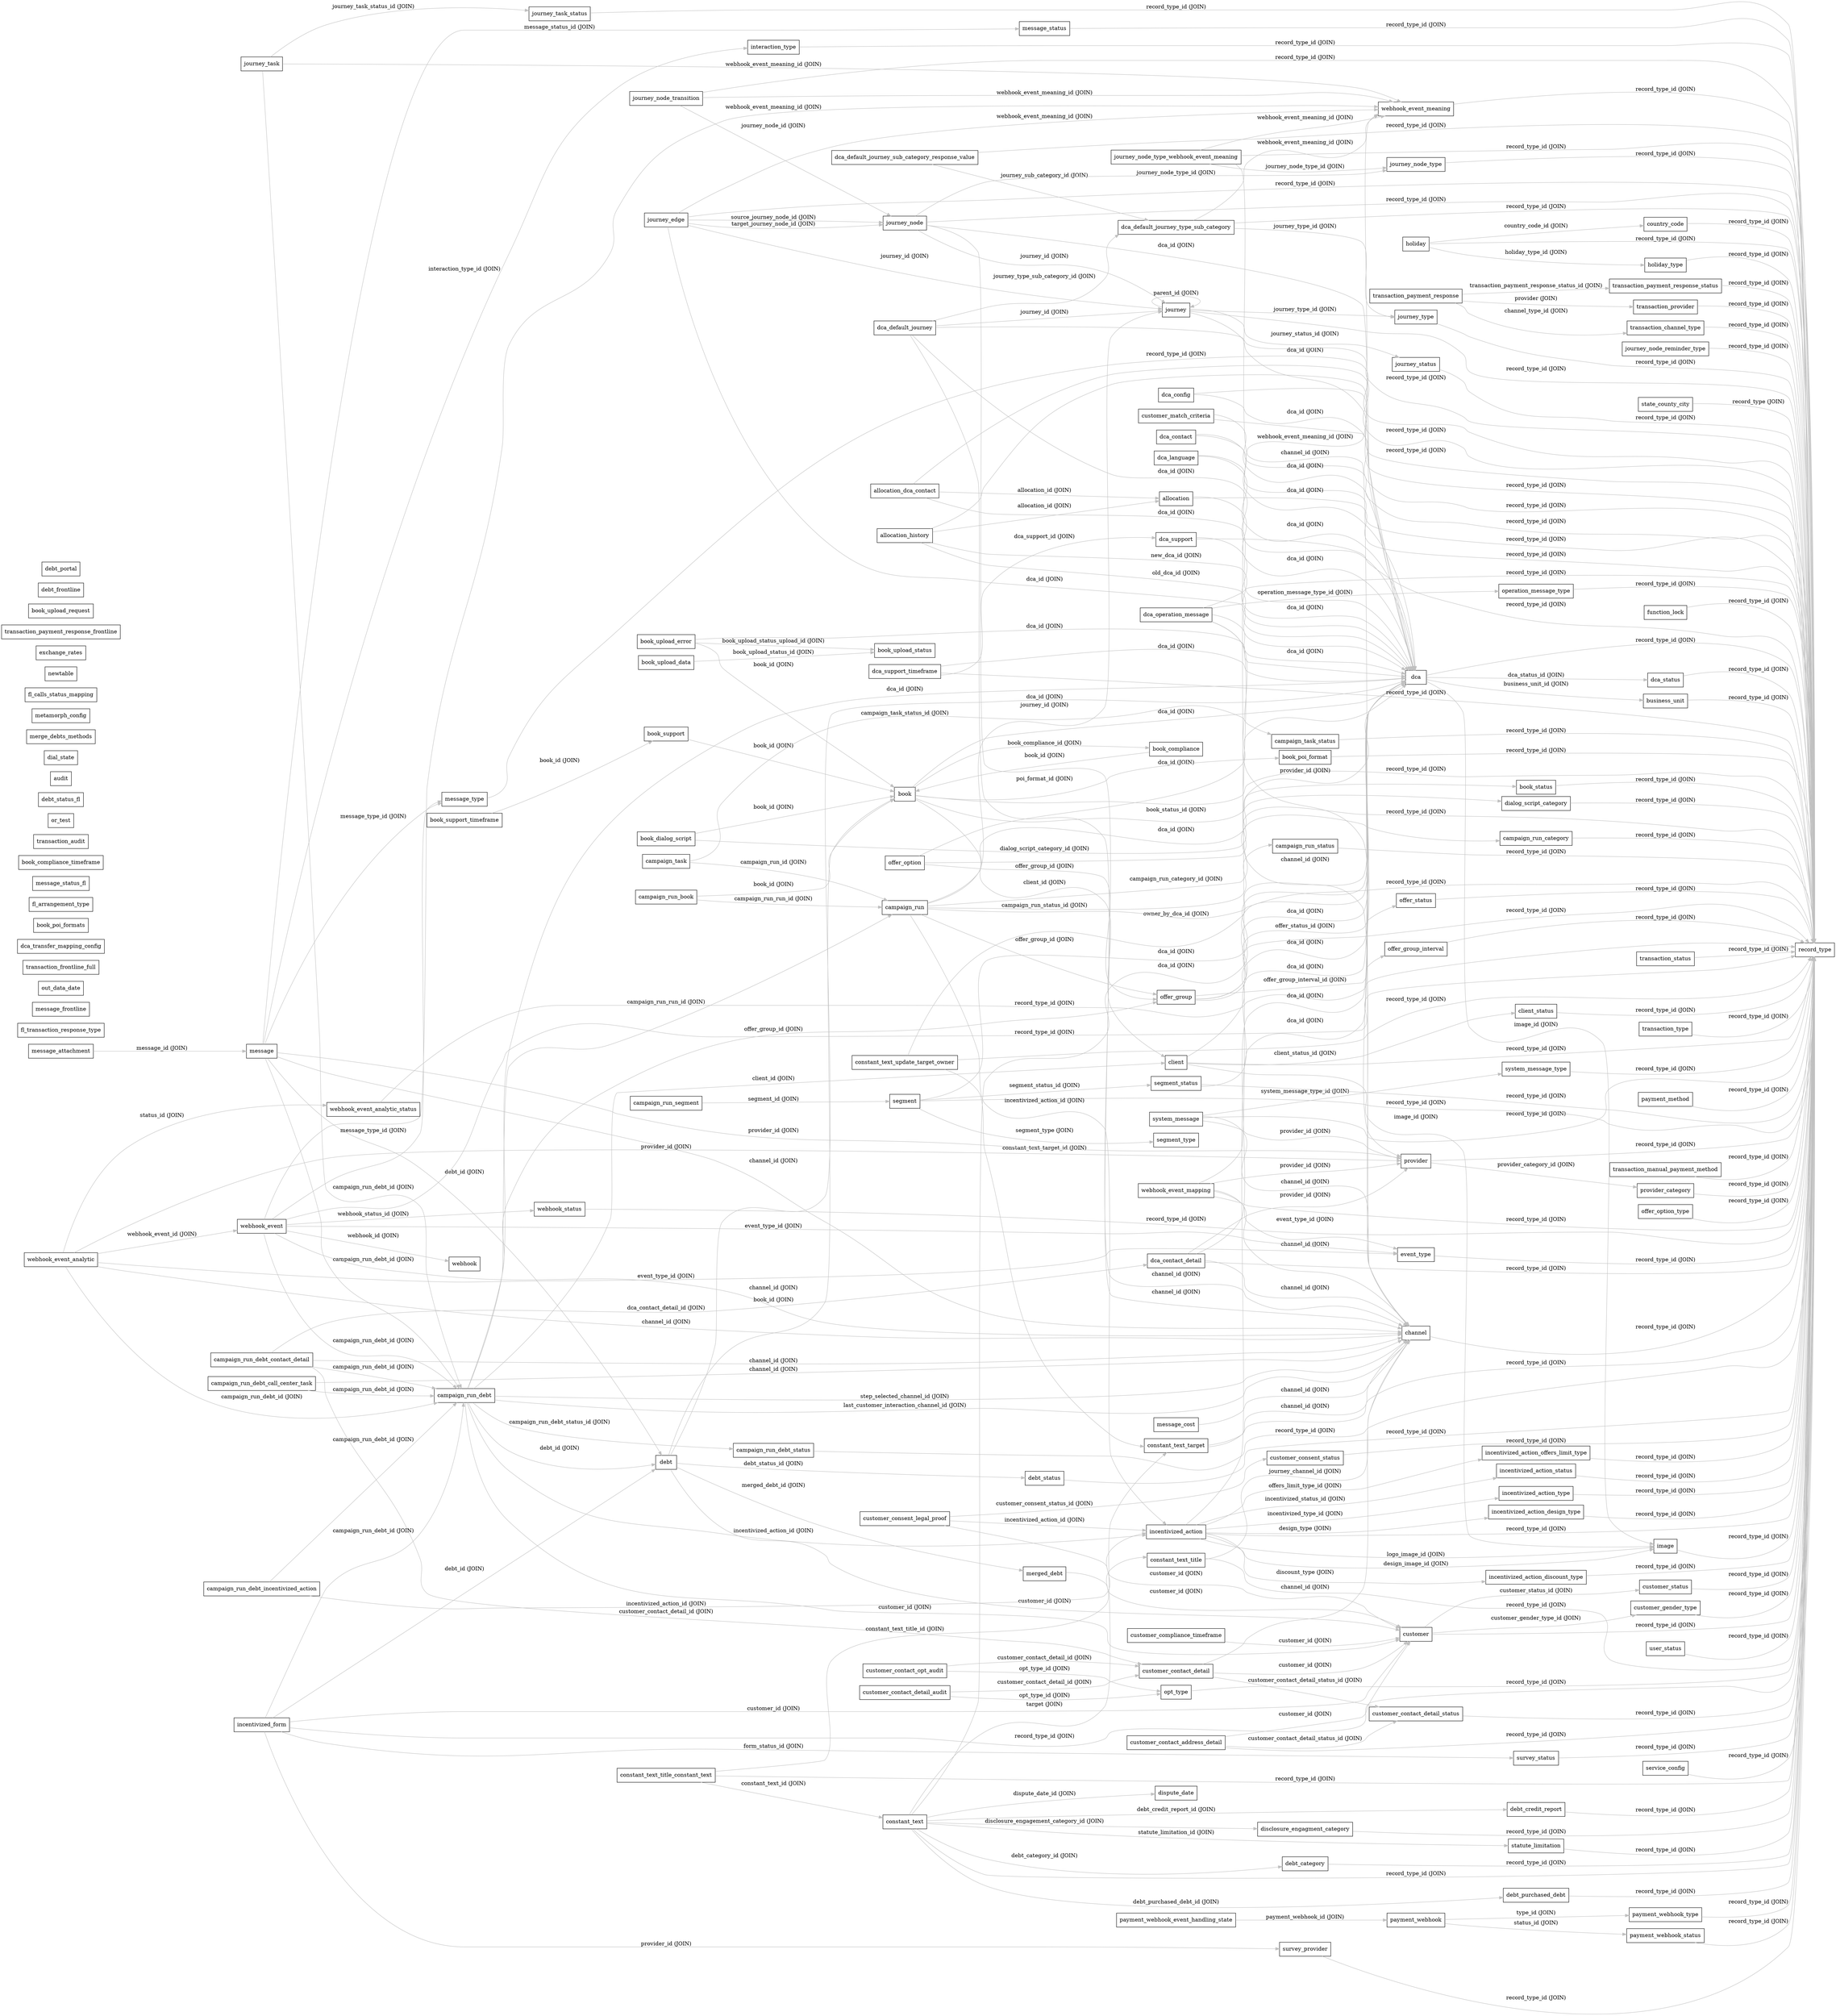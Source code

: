 digraph ERD {
    rankdir=LR;
    node [shape=box];

    dca [label="dca"];
    fl_transaction_response_type [label="fl_transaction_response_type"];
    journey_node_type [label="journey_node_type"];
    book_support [label="book_support"];
    survey_provider [label="survey_provider"];
    journey [label="journey"];
    statute_limitation [label="statute_limitation"];
    message_frontline [label="message_frontline"];
    book_upload_error [label="book_upload_error"];
    out_data_date [label="out_data_date"];
    transaction_frontline_full [label="transaction_frontline_full"];
    customer_compliance_timeframe [label="customer_compliance_timeframe"];
    customer_contact_detail [label="customer_contact_detail"];
    dca_transfer_mapping_config [label="dca_transfer_mapping_config"];
    transaction_payment_response_status [label="transaction_payment_response_status"];
    book_poi_formats [label="book_poi_formats"];
    system_message [label="system_message"];
    customer_consent_status [label="customer_consent_status"];
    offer_group_interval [label="offer_group_interval"];
    dialog_script_category [label="dialog_script_category"];
    journey_task [label="journey_task"];
    debt_status [label="debt_status"];
    book_poi_format [label="book_poi_format"];
    country_code [label="country_code"];
    provider [label="provider"];
    campaign_run_debt_contact_detail [label="campaign_run_debt_contact_detail"];
    interaction_type [label="interaction_type"];
    journey_type [label="journey_type"];
    constant_text_update_target_owner [label="constant_text_update_target_owner"];
    customer_contact_opt_audit [label="customer_contact_opt_audit"];
    journey_node_reminder_type [label="journey_node_reminder_type"];
    customer_consent_legal_proof [label="customer_consent_legal_proof"];
    fl_arrangement_type [label="fl_arrangement_type"];
    journey_node_type_webhook_event_meaning [label="journey_node_type_webhook_event_meaning"];
    message [label="message"];
    webhook_event_meaning [label="webhook_event_meaning"];
    state_county_city [label="state_county_city"];
    incentivized_action [label="incentivized_action"];
    book_upload_status [label="book_upload_status"];
    constant_text_title [label="constant_text_title"];
    message_status_fl [label="message_status_fl"];
    campaign_run_status [label="campaign_run_status"];
    channel [label="channel"];
    holiday_type [label="holiday_type"];
    webhook_event_analytic_status [label="webhook_event_analytic_status"];
    book_compliance_timeframe [label="book_compliance_timeframe"];
    transaction_audit [label="transaction_audit"];
    customer_contact_address_detail [label="customer_contact_address_detail"];
    record_type [label="record_type"];
    incentivized_action_type [label="incentivized_action_type"];
    or_test [label="or_test"];
    debt_status_fl [label="debt_status_fl"];
    webhook_event_mapping [label="webhook_event_mapping"];
    allocation_dca_contact [label="allocation_dca_contact"];
    customer_contact_detail_status [label="customer_contact_detail_status"];
    client [label="client"];
    function_lock [label="function_lock"];
    dispute_date [label="dispute_date"];
    segment_status [label="segment_status"];
    customer_gender_type [label="customer_gender_type"];
    disclosure_engagment_category [label="disclosure_engagment_category"];
    customer_contact_detail_audit [label="customer_contact_detail_audit"];
    transaction_provider [label="transaction_provider"];
    offer_group [label="offer_group"];
    dca_default_journey [label="dca_default_journey"];
    campaign_run_debt_status [label="campaign_run_debt_status"];
    webhook_status [label="webhook_status"];
    campaign_run_book [label="campaign_run_book"];
    constant_text [label="constant_text"];
    campaign_run_category [label="campaign_run_category"];
    campaign_run_segment [label="campaign_run_segment"];
    audit [label="audit"];
    payment_webhook [label="payment_webhook"];
    opt_type [label="opt_type"];
    dial_state [label="dial_state"];
    incentivized_action_offers_limit_type [label="incentivized_action_offers_limit_type"];
    payment_webhook_status [label="payment_webhook_status"];
    segment [label="segment"];
    merge_debts_methods [label="merge_debts_methods"];
    book_upload_data [label="book_upload_data"];
    campaign_task [label="campaign_task"];
    webhook_event [label="webhook_event"];
    offer_option [label="offer_option"];
    debt_credit_report [label="debt_credit_report"];
    message_type [label="message_type"];
    book_compliance [label="book_compliance"];
    webhook [label="webhook"];
    transaction_status [label="transaction_status"];
    incentivized_action_discount_type [label="incentivized_action_discount_type"];
    campaign_task_status [label="campaign_task_status"];
    incentivized_action_status [label="incentivized_action_status"];
    book_dialog_script [label="book_dialog_script"];
    transaction_type [label="transaction_type"];
    incentivized_action_design_type [label="incentivized_action_design_type"];
    operation_message_type [label="operation_message_type"];
    dca_default_journey_sub_category_response_value [label="dca_default_journey_sub_category_response_value"];
    payment_method [label="payment_method"];
    metamorph_config [label="metamorph_config"];
    dca_default_journey_type_sub_category [label="dca_default_journey_type_sub_category"];
    dca_language [label="dca_language"];
    journey_status [label="journey_status"];
    transaction_manual_payment_method [label="transaction_manual_payment_method"];
    message_status [label="message_status"];
    offer_option_type [label="offer_option_type"];
    event_type [label="event_type"];
    constant_text_title_constant_text [label="constant_text_title_constant_text"];
    debt [label="debt"];
    message_cost [label="message_cost"];
    customer [label="customer"];
    offer_status [label="offer_status"];
    segment_type [label="segment_type"];
    dca_status [label="dca_status"];
    debt_category [label="debt_category"];
    client_status [label="client_status"];
    business_unit [label="business_unit"];
    payment_webhook_type [label="payment_webhook_type"];
    campaign_run_debt_incentivized_action [label="campaign_run_debt_incentivized_action"];
    holiday [label="holiday"];
    customer_status [label="customer_status"];
    campaign_run_debt [label="campaign_run_debt"];
    dca_contact_detail [label="dca_contact_detail"];
    message_attachment [label="message_attachment"];
    incentivized_form [label="incentivized_form"];
    book_support_timeframe [label="book_support_timeframe"];
    journey_node_transition [label="journey_node_transition"];
    dca_contact [label="dca_contact"];
    dca_config [label="dca_config"];
    payment_webhook_event_handling_state [label="payment_webhook_event_handling_state"];
    fl_calls_status_mapping [label="fl_calls_status_mapping"];
    dca_support [label="dca_support"];
    journey_edge [label="journey_edge"];
    system_message_type [label="system_message_type"];
    user_status [label="user_status"];
    book [label="book"];
    newtable [label="newtable"];
    dca_operation_message [label="dca_operation_message"];
    merged_debt [label="merged_debt"];
    allocation [label="allocation"];
    transaction_channel_type [label="transaction_channel_type"];
    image [label="image"];
    exchange_rates [label="exchange_rates"];
    debt_purchased_debt [label="debt_purchased_debt"];
    service_config [label="service_config"];
    transaction_payment_response_frontline [label="transaction_payment_response_frontline"];
    webhook_event_analytic [label="webhook_event_analytic"];
    provider_category [label="provider_category"];
    campaign_run_debt_call_center_task [label="campaign_run_debt_call_center_task"];
    journey_node [label="journey_node"];
    book_upload_request [label="book_upload_request"];
    transaction_payment_response [label="transaction_payment_response"];
    debt_frontline [label="debt_frontline"];
    survey_status [label="survey_status"];
    journey_task_status [label="journey_task_status"];
    campaign_run [label="campaign_run"];
    book_status [label="book_status"];
    debt_portal [label="debt_portal"];
    dca_support_timeframe [label="dca_support_timeframe"];
    constant_text_target [label="constant_text_target"];
    allocation_history [label="allocation_history"];
    customer_match_criteria [label="customer_match_criteria"];

    dca_config -> dca [label="dca_id (JOIN)" color="grey"];
    webhook_event_analytic -> event_type [label="event_type_id (JOIN)" color="grey"];
    payment_webhook_event_handling_state -> payment_webhook [label="payment_webhook_id (JOIN)" color="grey"];
    campaign_run -> incentivized_action [label="incentivized_action_id (JOIN)" color="grey"];
    customer_consent_legal_proof -> customer_consent_status [label="customer_consent_status_id (JOIN)" color="grey"];
    incentivized_form -> debt [label="debt_id (JOIN)" color="grey"];
    client_status -> record_type [label="record_type_id (JOIN)" color="grey"];
    dca_default_journey_sub_category_response_value -> dca_default_journey_type_sub_category [label="journey_sub_category_id (JOIN)" color="grey"];
    campaign_run_debt -> debt [label="debt_id (JOIN)" color="grey"];
    dca_default_journey -> dca_default_journey_type_sub_category [label="journey_type_sub_category_id (JOIN)" color="grey"];
    message -> debt [label="debt_id (JOIN)" color="grey"];
    allocation_dca_contact -> allocation [label="allocation_id (JOIN)" color="grey"];
    allocation_history -> dca [label="old_dca_id (JOIN)" color="grey"];
    disclosure_engagment_category -> record_type [label="record_type_id (JOIN)" color="grey"];
    webhook_event_analytic_status -> record_type [label="record_type_id (JOIN)" color="grey"];
    dca_contact_detail -> record_type [label="record_type_id (JOIN)" color="grey"];
    constant_text -> debt_category [label="debt_category_id (JOIN)" color="grey"];
    constant_text -> dispute_date [label="dispute_date_id (JOIN)" color="grey"];
    incentivized_action_type -> record_type [label="record_type_id (JOIN)" color="grey"];
    book -> book_poi_format [label="poi_format_id (JOIN)" color="grey"];
    payment_method -> record_type [label="record_type_id (JOIN)" color="grey"];
    constant_text_target -> channel [label="channel_id (JOIN)" color="grey"];
    state_county_city -> record_type [label="record_type (JOIN)" color="grey"];
    segment -> dca [label="dca_id (JOIN)" color="grey"];
    book_status -> record_type [label="record_type_id (JOIN)" color="grey"];
    journey_node -> channel [label="channel_id (JOIN)" color="grey"];
    system_message_type -> record_type [label="record_type_id (JOIN)" color="grey"];
    webhook_event -> campaign_run_debt [label="campaign_run_debt_id (JOIN)" color="grey"];
    customer_consent_legal_proof -> customer [label="customer_id (JOIN)" color="grey"];
    merged_debt -> customer [label="customer_id (JOIN)" color="grey"];
    book -> client [label="client_id (JOIN)" color="grey"];
    incentivized_action_status -> record_type [label="record_type_id (JOIN)" color="grey"];
    customer_contact_address_detail -> record_type [label="record_type_id (JOIN)" color="grey"];
    journey_node_type_webhook_event_meaning -> journey_node_type [label="journey_node_type_id (JOIN)" color="grey"];
    segment_status -> record_type [label="record_type_id (JOIN)" color="grey"];
    book_dialog_script -> dialog_script_category [label="dialog_script_category_id (JOIN)" color="grey"];
    campaign_run_book -> book [label="book_id (JOIN)" color="grey"];
    campaign_run_debt -> offer_group [label="offer_group_id (JOIN)" color="grey"];
    dca_default_journey -> dca [label="dca_id (JOIN)" color="grey"];
    campaign_run_debt_call_center_task -> campaign_run_debt [label="campaign_run_debt_id (JOIN)" color="grey"];
    payment_webhook_status -> record_type [label="record_type_id (JOIN)" color="grey"];
    client -> image [label="image_id (JOIN)" color="grey"];
    allocation_history -> record_type [label="record_type_id (JOIN)" color="grey"];
    constant_text_title_constant_text -> constant_text_title [label="constant_text_title_id (JOIN)" color="grey"];
    function_lock -> record_type [label="record_type_id (JOIN)" color="grey"];
    incentivized_action -> incentivized_action_discount_type [label="discount_type (JOIN)" color="grey"];
    offer_group -> offer_group_interval [label="offer_group_interval_id (JOIN)" color="grey"];
    segment -> record_type [label="record_type_id (JOIN)" color="grey"];
    dca_support -> record_type [label="record_type_id (JOIN)" color="grey"];
    campaign_run_debt -> dca [label="dca_id (JOIN)" color="grey"];
    message -> message_status [label="message_status_id (JOIN)" color="grey"];
    transaction_payment_response -> transaction_channel_type [label="channel_type_id (JOIN)" color="grey"];
    book -> dca [label="dca_id (JOIN)" color="grey"];
    campaign_run_debt_contact_detail -> campaign_run_debt [label="campaign_run_debt_id (JOIN)" color="grey"];
    message -> campaign_run_debt [label="campaign_run_debt_id (JOIN)" color="grey"];
    book_dialog_script -> book [label="book_id (JOIN)" color="grey"];
    customer -> customer_gender_type [label="customer_gender_type_id (JOIN)" color="grey"];
    dca_default_journey -> record_type [label="record_type_id (JOIN)" color="grey"];
    statute_limitation -> record_type [label="record_type_id (JOIN)" color="grey"];
    transaction_payment_response -> transaction_payment_response_status [label="transaction_payment_response_status_id (JOIN)" color="grey"];
    dca -> image [label="image_id (JOIN)" color="grey"];
    webhook_event_mapping -> record_type [label="record_type_id (JOIN)" color="grey"];
    holiday -> record_type [label="record_type_id (JOIN)" color="grey"];
    campaign_run -> dca [label="dca_id (JOIN)" color="grey"];
    holiday -> country_code [label="country_code_id (JOIN)" color="grey"];
    message -> interaction_type [label="interaction_type_id (JOIN)" color="grey"];
    system_message -> system_message_type [label="system_message_type_id (JOIN)" color="grey"];
    client -> record_type [label="record_type_id (JOIN)" color="grey"];
    country_code -> record_type [label="record_type_id (JOIN)" color="grey"];
    customer_contact_opt_audit -> opt_type [label="opt_type_id (JOIN)" color="grey"];
    journey -> journey [label="parent_id (JOIN)" color="grey"];
    constant_text -> statute_limitation [label="statute_limitation_id (JOIN)" color="grey"];
    journey_node_type_webhook_event_meaning -> channel [label="channel_id (JOIN)" color="grey"];
    webhook_event_meaning -> record_type [label="record_type_id (JOIN)" color="grey"];
    campaign_run_book -> campaign_run [label="campaign_run_run_id (JOIN)" color="grey"];
    journey_edge -> journey_node [label="target_journey_node_id (JOIN)" color="grey"];
    interaction_type -> record_type [label="record_type_id (JOIN)" color="grey"];
    campaign_run_debt -> channel [label="last_customer_interaction_channel_id (JOIN)" color="grey"];
    journey_edge -> webhook_event_meaning [label="webhook_event_meaning_id (JOIN)" color="grey"];
    offer_group -> record_type [label="record_type_id (JOIN)" color="grey"];
    dca_language -> record_type [label="record_type_id (JOIN)" color="grey"];
    campaign_run -> journey [label="journey_id (JOIN)" color="grey"];
    constant_text -> constant_text_target [label="target (JOIN)" color="grey"];
    journey_node_reminder_type -> record_type [label="record_type_id (JOIN)" color="grey"];
    incentivized_form -> record_type [label="record_type_id (JOIN)" color="grey"];
    journey -> journey_status [label="journey_status_id (JOIN)" color="grey"];
    journey_node_type_webhook_event_meaning -> record_type [label="record_type_id (JOIN)" color="grey"];
    incentivized_action -> incentivized_action_type [label="incentivized_type_id (JOIN)" color="grey"];
    debt -> dca [label="dca_id (JOIN)" color="grey"];
    offer_status -> record_type [label="record_type_id (JOIN)" color="grey"];
    incentivized_action -> dca [label="dca_id (JOIN)" color="grey"];
    constant_text_update_target_owner -> record_type [label="record_type_id (JOIN)" color="grey"];
    journey_type -> record_type [label="record_type_id (JOIN)" color="grey"];
    payment_webhook -> payment_webhook_status [label="status_id (JOIN)" color="grey"];
    dca_contact -> record_type [label="record_type_id (JOIN)" color="grey"];
    webhook_event_mapping -> provider [label="provider_id (JOIN)" color="grey"];
    campaign_task -> campaign_task_status [label="campaign_task_status_id (JOIN)" color="grey"];
    dca_support_timeframe -> record_type [label="record_type_id (JOIN)" color="grey"];
    offer_option -> record_type [label="record_type_id (JOIN)" color="grey"];
    webhook_event_mapping -> channel [label="channel_id (JOIN)" color="grey"];
    customer_contact_detail_audit -> customer_contact_detail [label="customer_contact_detail_id (JOIN)" color="grey"];
    webhook_status -> record_type [label="record_type_id (JOIN)" color="grey"];
    dca -> dca_status [label="dca_status_id (JOIN)" color="grey"];
    journey_node -> journey_node_type [label="journey_node_type_id (JOIN)" color="grey"];
    offer_option -> offer_group [label="offer_group_id (JOIN)" color="grey"];
    book_upload_error -> book_upload_status [label="book_upload_status_upload_id (JOIN)" color="grey"];
    dca_operation_message -> operation_message_type [label="operation_message_type_id (JOIN)" color="grey"];
    dca_operation_message -> dca [label="dca_id (JOIN)" color="grey"];
    incentivized_action -> record_type [label="record_type_id (JOIN)" color="grey"];
    constant_text_title -> channel [label="journey_channel_id (JOIN)" color="grey"];
    book_compliance -> book [label="book_id (JOIN)" color="grey"];
    message_attachment -> message [label="message_id (JOIN)" color="grey"];
    offer_group -> offer_status [label="offer_status_id (JOIN)" color="grey"];
    customer_match_criteria -> dca [label="dca_id (JOIN)" color="grey"];
    debt_purchased_debt -> record_type [label="record_type_id (JOIN)" color="grey"];
    service_config -> record_type [label="record_type_id (JOIN)" color="grey"];
    allocation_dca_contact -> dca [label="dca_id (JOIN)" color="grey"];
    book_poi_format -> record_type [label="record_type_id (JOIN)" color="grey"];
    incentivized_action_design_type -> record_type [label="record_type_id (JOIN)" color="grey"];
    webhook_event_mapping -> webhook_event_meaning [label="webhook_event_meaning_id (JOIN)" color="grey"];
    segment_status -> dca [label="dca_id (JOIN)" color="grey"];
    system_message -> record_type [label="record_type_id (JOIN)" color="grey"];
    transaction_status -> record_type [label="record_type_id (JOIN)" color="grey"];
    book_upload_error -> dca [label="dca_id (JOIN)" color="grey"];
    customer_consent_status -> record_type [label="record_type_id (JOIN)" color="grey"];
    customer_gender_type -> record_type [label="record_type_id (JOIN)" color="grey"];
    customer_contact_detail -> customer [label="customer_id (JOIN)" color="grey"];
    provider -> record_type [label="record_type_id (JOIN)" color="grey"];
    segment -> segment_type [label="segment_type (JOIN)" color="grey"];
    campaign_run_segment -> segment [label="segment_id (JOIN)" color="grey"];
    survey_provider -> record_type [label="record_type_id (JOIN)" color="grey"];
    system_message -> provider [label="provider_id (JOIN)" color="grey"];
    system_message -> channel [label="channel_id (JOIN)" color="grey"];
    offer_group_interval -> record_type [label="record_type_id (JOIN)" color="grey"];
    dca_language -> dca [label="dca_id (JOIN)" color="grey"];
    webhook_event_analytic -> webhook_event_analytic_status [label="status_id (JOIN)" color="grey"];
    constant_text_update_target_owner -> dca [label="owner_by_dca_id (JOIN)" color="grey"];
    journey_node -> journey [label="journey_id (JOIN)" color="grey"];
    incentivized_form -> customer [label="customer_id (JOIN)" color="grey"];
    channel -> record_type [label="record_type_id (JOIN)" color="grey"];
    book -> book_compliance [label="book_compliance_id (JOIN)" color="grey"];
    webhook_event -> channel [label="channel_id (JOIN)" color="grey"];
    webhook_event -> webhook [label="webhook_id (JOIN)" color="grey"];
    book_support_timeframe -> book_support [label="book_id (JOIN)" color="grey"];
    customer_contact_detail -> customer_contact_detail_status [label="customer_contact_detail_status_id (JOIN)" color="grey"];
    survey_status -> record_type [label="record_type_id (JOIN)" color="grey"];
    campaign_run_debt_contact_detail -> dca_contact_detail [label="dca_contact_detail_id (JOIN)" color="grey"];
    dialog_script_category -> record_type [label="record_type_id (JOIN)" color="grey"];
    segment -> segment_status [label="segment_status_id (JOIN)" color="grey"];
    campaign_run_category -> record_type [label="record_type_id (JOIN)" color="grey"];
    webhook_event -> webhook_status [label="webhook_status_id (JOIN)" color="grey"];
    campaign_run_debt_incentivized_action -> campaign_run_debt [label="campaign_run_debt_id (JOIN)" color="grey"];
    campaign_run_debt -> channel [label="step_selected_channel_id (JOIN)" color="grey"];
    client -> client_status [label="client_status_id (JOIN)" color="grey"];
    journey_edge -> journey_node [label="source_journey_node_id (JOIN)" color="grey"];
    debt_status -> record_type [label="record_type_id (JOIN)" color="grey"];
    client -> dca [label="dca_id (JOIN)" color="grey"];
    customer -> customer_status [label="customer_status_id (JOIN)" color="grey"];
    customer_consent_legal_proof -> incentivized_action [label="incentivized_action_id (JOIN)" color="grey"];
    journey_node_type -> record_type [label="record_type_id (JOIN)" color="grey"];
    message -> provider [label="provider_id (JOIN)" color="grey"];
    customer -> record_type [label="record_type_id (JOIN)" color="grey"];
    transaction_manual_payment_method -> record_type [label="record_type_id (JOIN)" color="grey"];
    journey_node -> record_type [label="record_type_id (JOIN)" color="grey"];
    transaction_payment_response -> transaction_provider [label="provider (JOIN)" color="grey"];
    incentivized_action_offers_limit_type -> record_type [label="record_type_id (JOIN)" color="grey"];
    campaign_run_debt_status -> record_type [label="record_type_id (JOIN)" color="grey"];
    webhook_event -> webhook_event_meaning [label="webhook_event_meaning_id (JOIN)" color="grey"];
    constant_text -> record_type [label="record_type_id (JOIN)" color="grey"];
    debt -> customer [label="customer_id (JOIN)" color="grey"];
    image -> record_type [label="record_type_id (JOIN)" color="grey"];
    incentivized_action -> image [label="logo_image_id (JOIN)" color="grey"];
    incentivized_form -> survey_status [label="form_status_id (JOIN)" color="grey"];
    customer_status -> record_type [label="record_type_id (JOIN)" color="grey"];
    campaign_run -> campaign_run_category [label="campaign_run_category_id (JOIN)" color="grey"];
    journey_task -> campaign_run_debt [label="campaign_run_debt_id (JOIN)" color="grey"];
    campaign_run_debt_contact_detail -> channel [label="channel_id (JOIN)" color="grey"];
    constant_text_target -> record_type [label="record_type_id (JOIN)" color="grey"];
    message -> channel [label="channel_id (JOIN)" color="grey"];
    dca_contact_detail -> dca [label="dca_id (JOIN)" color="grey"];
    allocation -> dca [label="dca_id (JOIN)" color="grey"];
    book_upload_data -> book_upload_status [label="book_upload_status_id (JOIN)" color="grey"];
    incentivized_action_discount_type -> record_type [label="record_type_id (JOIN)" color="grey"];
    dca_support_timeframe -> dca_support [label="dca_support_id (JOIN)" color="grey"];
    message -> message_type [label="message_type_id (JOIN)" color="grey"];
    incentivized_action -> incentivized_action_design_type [label="design_type (JOIN)" color="grey"];
    journey_task_status -> record_type [label="record_type_id (JOIN)" color="grey"];
    user_status -> record_type [label="record_type_id (JOIN)" color="grey"];
    journey_node_transition -> record_type [label="record_type_id (JOIN)" color="grey"];
    journey_edge -> dca [label="dca_id (JOIN)" color="grey"];
    campaign_run -> campaign_run_status [label="campaign_run_status_id (JOIN)" color="grey"];
    journey_node_transition -> webhook_event_meaning [label="webhook_event_meaning_id (JOIN)" color="grey"];
    dca_contact -> dca [label="dca_id (JOIN)" color="grey"];
    dca_support_timeframe -> dca [label="dca_id (JOIN)" color="grey"];
    constant_text -> debt_purchased_debt [label="debt_purchased_debt_id (JOIN)" color="grey"];
    incentivized_action -> incentivized_action_status [label="incentivized_status_id (JOIN)" color="grey"];
    offer_option -> dca [label="dca_id (JOIN)" color="grey"];
    constant_text_title -> record_type [label="record_type_id (JOIN)" color="grey"];
    allocation -> record_type [label="record_type_id (JOIN)" color="grey"];
    book_upload_error -> book [label="book_id (JOIN)" color="grey"];
    customer_contact_address_detail -> customer [label="customer_id (JOIN)" color="grey"];
    campaign_run -> record_type [label="record_type_id (JOIN)" color="grey"];
    dca_default_journey_type_sub_category -> webhook_event_meaning [label="webhook_event_meaning_id (JOIN)" color="grey"];
    campaign_run -> offer_group [label="offer_group_id (JOIN)" color="grey"];
    dca_config -> record_type [label="record_type_id (JOIN)" color="grey"];
    dca_operation_message -> provider [label="provider_id (JOIN)" color="grey"];
    journey_node_transition -> journey_node [label="journey_node_id (JOIN)" color="grey"];
    journey -> dca [label="dca_id (JOIN)" color="grey"];
    message_type -> record_type [label="record_type_id (JOIN)" color="grey"];
    constant_text_title_constant_text -> record_type [label="record_type_id (JOIN)" color="grey"];
    event_type -> record_type [label="record_type_id (JOIN)" color="grey"];
    holiday -> holiday_type [label="holiday_type_id (JOIN)" color="grey"];
    operation_message_type -> record_type [label="record_type_id (JOIN)" color="grey"];
    debt -> book [label="book_id (JOIN)" color="grey"];
    payment_webhook_type -> record_type [label="record_type_id (JOIN)" color="grey"];
    allocation_history -> allocation [label="allocation_id (JOIN)" color="grey"];
    webhook_event_analytic -> campaign_run_debt [label="campaign_run_debt_id (JOIN)" color="grey"];
    campaign_run_debt -> client [label="client_id (JOIN)" color="grey"];
    webhook_event -> record_type [label="record_type_id (JOIN)" color="grey"];
    campaign_run_debt -> campaign_run [label="campaign_run_run_id (JOIN)" color="grey"];
    customer_contact_detail_status -> record_type [label="record_type_id (JOIN)" color="grey"];
    customer_contact_address_detail -> customer_contact_detail_status [label="customer_contact_detail_status_id (JOIN)" color="grey"];
    dca_default_journey_type_sub_category -> record_type [label="record_type_id (JOIN)" color="grey"];
    allocation_history -> dca [label="new_dca_id (JOIN)" color="grey"];
    dca_support -> dca [label="dca_id (JOIN)" color="grey"];
    opt_type -> record_type [label="record_type_id (JOIN)" color="grey"];
    journey_edge -> record_type [label="record_type_id (JOIN)" color="grey"];
    journey -> record_type [label="record_type_id (JOIN)" color="grey"];
    webhook_event_mapping -> event_type [label="event_type_id (JOIN)" color="grey"];
    dca_default_journey -> journey [label="journey_id (JOIN)" color="grey"];
    constant_text_update_target_owner -> constant_text_target [label="constant_text_target_id (JOIN)" color="grey"];
    transaction_payment_response_status -> record_type [label="record_type_id (JOIN)" color="grey"];
    journey_status -> record_type [label="record_type_id (JOIN)" color="grey"];
    customer_contact_detail_audit -> opt_type [label="opt_type_id (JOIN)" color="grey"];
    dca_operation_message -> record_type [label="record_type_id (JOIN)" color="grey"];
    customer_contact_opt_audit -> customer_contact_detail [label="customer_contact_detail_id (JOIN)" color="grey"];
    book -> book_status [label="book_status_id (JOIN)" color="grey"];
    webhook_event_analytic -> provider [label="provider_id (JOIN)" color="grey"];
    customer_match_criteria -> record_type [label="record_type_id (JOIN)" color="grey"];
    journey_task -> webhook_event_meaning [label="webhook_event_meaning_id (JOIN)" color="grey"];
    campaign_run_debt -> customer [label="customer_id (JOIN)" color="grey"];
    campaign_task -> campaign_run [label="campaign_run_id (JOIN)" color="grey"];
    constant_text -> debt_credit_report [label="debt_credit_report_id (JOIN)" color="grey"];
    dca_contact_detail -> channel [label="channel_id (JOIN)" color="grey"];
    message_cost -> channel [label="channel_id (JOIN)" color="grey"];
    webhook_event -> message_type [label="message_type_id (JOIN)" color="grey"];
    book_support -> book [label="book_id (JOIN)" color="grey"];
    allocation_dca_contact -> record_type [label="record_type_id (JOIN)" color="grey"];
    dca_contact_detail -> provider [label="provider_id (JOIN)" color="grey"];
    campaign_run_debt -> incentivized_action [label="incentivized_action_id (JOIN)" color="grey"];
    offer_group -> dca [label="dca_id (JOIN)" color="grey"];
    dca_default_journey_type_sub_category -> journey_type [label="journey_type_id (JOIN)" color="grey"];
    webhook_event_analytic -> channel [label="channel_id (JOIN)" color="grey"];
    campaign_run_debt -> campaign_run_debt_status [label="campaign_run_debt_status_id (JOIN)" color="grey"];
    business_unit -> record_type [label="record_type_id (JOIN)" color="grey"];
    customer_compliance_timeframe -> customer [label="customer_id (JOIN)" color="grey"];
    debt -> debt_status [label="debt_status_id (JOIN)" color="grey"];
    journey_node_type_webhook_event_meaning -> webhook_event_meaning [label="webhook_event_meaning_id (JOIN)" color="grey"];
    offer_option_type -> record_type [label="record_type_id (JOIN)" color="grey"];
    customer_contact_detail -> channel [label="channel_id (JOIN)" color="grey"];
    journey_node -> dca [label="dca_id (JOIN)" color="grey"];
    payment_webhook -> payment_webhook_type [label="type_id (JOIN)" color="grey"];
    transaction_channel_type -> record_type [label="record_type_id (JOIN)" color="grey"];
    book -> record_type [label="record_type_id (JOIN)" color="grey"];
    journey -> journey_type [label="journey_type_id (JOIN)" color="grey"];
    transaction_provider -> record_type [label="record_type_id (JOIN)" color="grey"];
    campaign_task_status -> record_type [label="record_type_id (JOIN)" color="grey"];
    provider_category -> record_type [label="record_type_id (JOIN)" color="grey"];
    journey_task -> journey_task_status [label="journey_task_status_id (JOIN)" color="grey"];
    webhook_event_analytic -> webhook_event [label="webhook_event_id (JOIN)" color="grey"];
    constant_text -> dca [label="dca_id (JOIN)" color="grey"];
    debt -> merged_debt [label="merged_debt_id (JOIN)" color="grey"];
    incentivized_form -> survey_provider [label="provider_id (JOIN)" color="grey"];
    dca_status -> record_type [label="record_type_id (JOIN)" color="grey"];
    journey_edge -> journey [label="journey_id (JOIN)" color="grey"];
    incentivized_form -> campaign_run_debt [label="campaign_run_debt_id (JOIN)" color="grey"];
    debt_category -> record_type [label="record_type_id (JOIN)" color="grey"];
    debt_credit_report -> record_type [label="record_type_id (JOIN)" color="grey"];
    campaign_run_debt_incentivized_action -> incentivized_action [label="incentivized_action_id (JOIN)" color="grey"];
    constant_text -> disclosure_engagment_category [label="disclosure_engagement_category_id (JOIN)" color="grey"];
    dca_default_journey_sub_category_response_value -> record_type [label="record_type_id (JOIN)" color="grey"];
    provider -> provider_category [label="provider_category_id (JOIN)" color="grey"];
    dca_default_journey -> channel [label="channel_id (JOIN)" color="grey"];
    dca_operation_message -> channel [label="channel_id (JOIN)" color="grey"];
    transaction_type -> record_type [label="record_type_id (JOIN)" color="grey"];
    incentivized_action -> image [label="design_image_id (JOIN)" color="grey"];
    constant_text_title_constant_text -> constant_text [label="constant_text_id (JOIN)" color="grey"];
    dca -> business_unit [label="business_unit_id (JOIN)" color="grey"];
    message_status -> record_type [label="record_type_id (JOIN)" color="grey"];
    webhook_event -> event_type [label="event_type_id (JOIN)" color="grey"];
    dca -> record_type [label="record_type_id (JOIN)" color="grey"];
    holiday_type -> record_type [label="record_type_id (JOIN)" color="grey"];
    incentivized_action -> incentivized_action_offers_limit_type [label="offers_limit_type_id (JOIN)" color="grey"];
    campaign_run_debt_call_center_task -> channel [label="channel_id (JOIN)" color="grey"];
    campaign_run_status -> record_type [label="record_type_id (JOIN)" color="grey"];
    campaign_run_debt_contact_detail -> customer_contact_detail [label="customer_contact_detail_id (JOIN)" color="grey"];
}